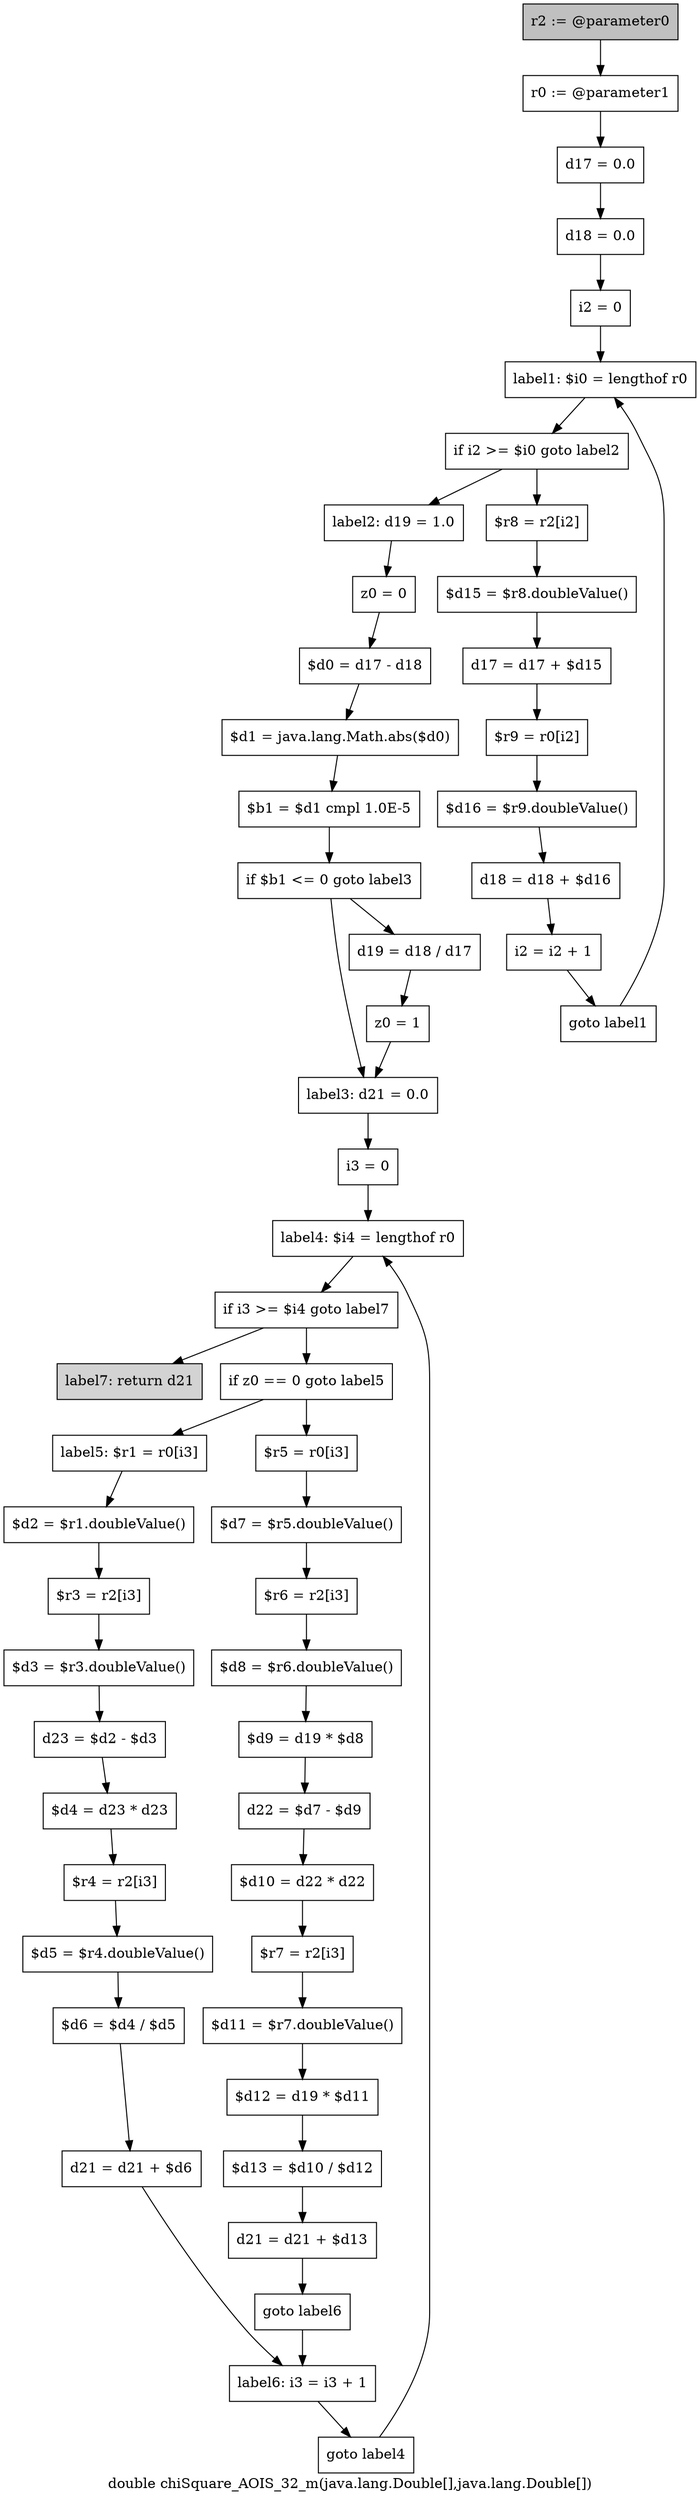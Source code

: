 digraph "double chiSquare_AOIS_32_m(java.lang.Double[],java.lang.Double[])" {
    label="double chiSquare_AOIS_32_m(java.lang.Double[],java.lang.Double[])";
    node [shape=box];
    "0" [style=filled,fillcolor=gray,label="r2 := @parameter0",];
    "1" [label="r0 := @parameter1",];
    "0"->"1";
    "2" [label="d17 = 0.0",];
    "1"->"2";
    "3" [label="d18 = 0.0",];
    "2"->"3";
    "4" [label="i2 = 0",];
    "3"->"4";
    "5" [label="label1: $i0 = lengthof r0",];
    "4"->"5";
    "6" [label="if i2 >= $i0 goto label2",];
    "5"->"6";
    "7" [label="$r8 = r2[i2]",];
    "6"->"7";
    "15" [label="label2: d19 = 1.0",];
    "6"->"15";
    "8" [label="$d15 = $r8.doubleValue()",];
    "7"->"8";
    "9" [label="d17 = d17 + $d15",];
    "8"->"9";
    "10" [label="$r9 = r0[i2]",];
    "9"->"10";
    "11" [label="$d16 = $r9.doubleValue()",];
    "10"->"11";
    "12" [label="d18 = d18 + $d16",];
    "11"->"12";
    "13" [label="i2 = i2 + 1",];
    "12"->"13";
    "14" [label="goto label1",];
    "13"->"14";
    "14"->"5";
    "16" [label="z0 = 0",];
    "15"->"16";
    "17" [label="$d0 = d17 - d18",];
    "16"->"17";
    "18" [label="$d1 = java.lang.Math.abs($d0)",];
    "17"->"18";
    "19" [label="$b1 = $d1 cmpl 1.0E-5",];
    "18"->"19";
    "20" [label="if $b1 <= 0 goto label3",];
    "19"->"20";
    "21" [label="d19 = d18 / d17",];
    "20"->"21";
    "23" [label="label3: d21 = 0.0",];
    "20"->"23";
    "22" [label="z0 = 1",];
    "21"->"22";
    "22"->"23";
    "24" [label="i3 = 0",];
    "23"->"24";
    "25" [label="label4: $i4 = lengthof r0",];
    "24"->"25";
    "26" [label="if i3 >= $i4 goto label7",];
    "25"->"26";
    "27" [label="if z0 == 0 goto label5",];
    "26"->"27";
    "53" [style=filled,fillcolor=lightgray,label="label7: return d21",];
    "26"->"53";
    "28" [label="$r5 = r0[i3]",];
    "27"->"28";
    "41" [label="label5: $r1 = r0[i3]",];
    "27"->"41";
    "29" [label="$d7 = $r5.doubleValue()",];
    "28"->"29";
    "30" [label="$r6 = r2[i3]",];
    "29"->"30";
    "31" [label="$d8 = $r6.doubleValue()",];
    "30"->"31";
    "32" [label="$d9 = d19 * $d8",];
    "31"->"32";
    "33" [label="d22 = $d7 - $d9",];
    "32"->"33";
    "34" [label="$d10 = d22 * d22",];
    "33"->"34";
    "35" [label="$r7 = r2[i3]",];
    "34"->"35";
    "36" [label="$d11 = $r7.doubleValue()",];
    "35"->"36";
    "37" [label="$d12 = d19 * $d11",];
    "36"->"37";
    "38" [label="$d13 = $d10 / $d12",];
    "37"->"38";
    "39" [label="d21 = d21 + $d13",];
    "38"->"39";
    "40" [label="goto label6",];
    "39"->"40";
    "51" [label="label6: i3 = i3 + 1",];
    "40"->"51";
    "42" [label="$d2 = $r1.doubleValue()",];
    "41"->"42";
    "43" [label="$r3 = r2[i3]",];
    "42"->"43";
    "44" [label="$d3 = $r3.doubleValue()",];
    "43"->"44";
    "45" [label="d23 = $d2 - $d3",];
    "44"->"45";
    "46" [label="$d4 = d23 * d23",];
    "45"->"46";
    "47" [label="$r4 = r2[i3]",];
    "46"->"47";
    "48" [label="$d5 = $r4.doubleValue()",];
    "47"->"48";
    "49" [label="$d6 = $d4 / $d5",];
    "48"->"49";
    "50" [label="d21 = d21 + $d6",];
    "49"->"50";
    "50"->"51";
    "52" [label="goto label4",];
    "51"->"52";
    "52"->"25";
}
